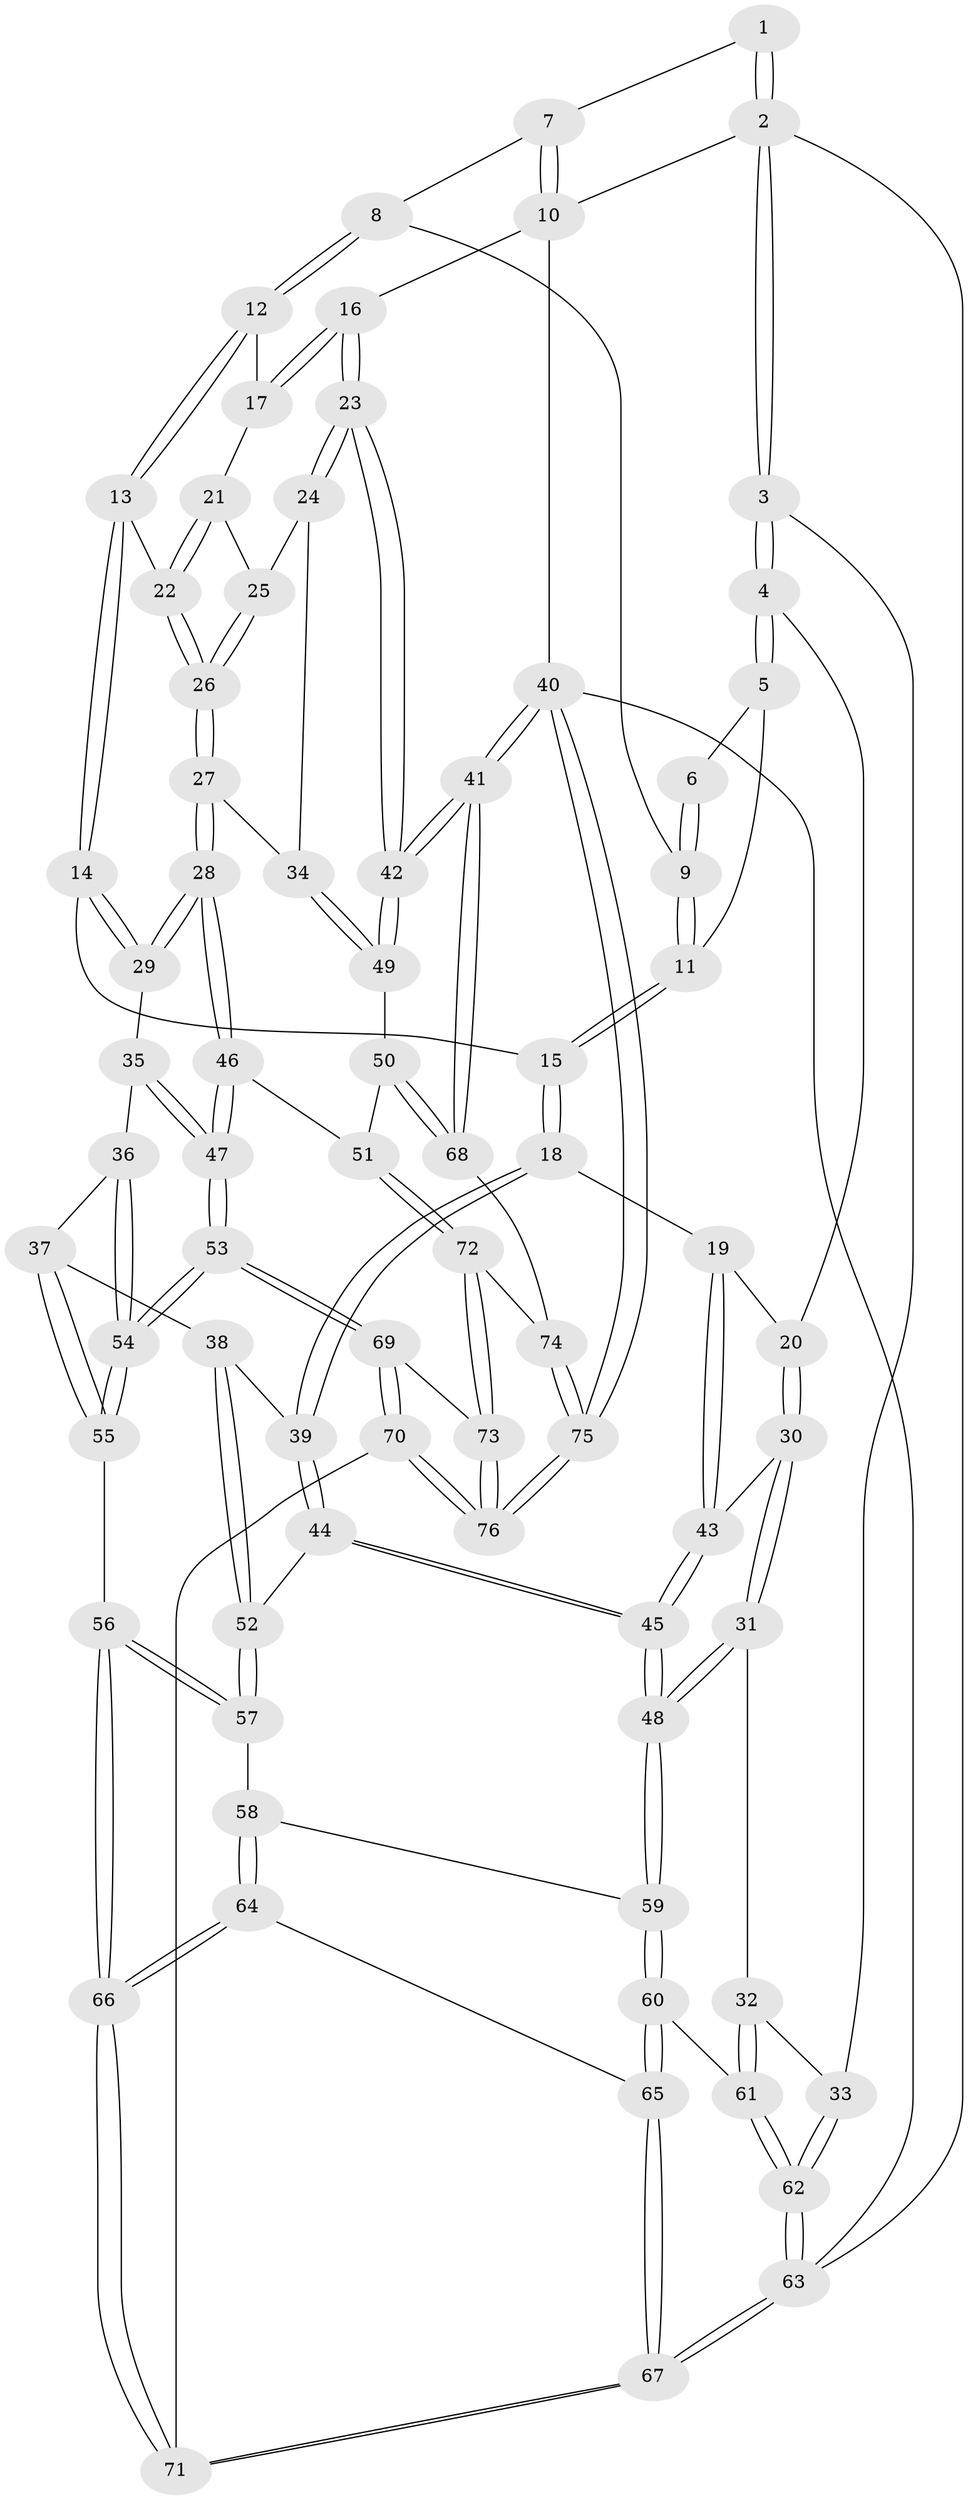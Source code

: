 // coarse degree distribution, {4: 0.37777777777777777, 6: 0.13333333333333333, 3: 0.1111111111111111, 5: 0.35555555555555557, 7: 0.022222222222222223}
// Generated by graph-tools (version 1.1) at 2025/24/03/03/25 07:24:37]
// undirected, 76 vertices, 187 edges
graph export_dot {
graph [start="1"]
  node [color=gray90,style=filled];
  1 [pos="+0.4614191039233186+0"];
  2 [pos="+0+0"];
  3 [pos="+0+0"];
  4 [pos="+0.09105176897863901+0.2000816513292794"];
  5 [pos="+0.34937401141890817+0.09318417000630559"];
  6 [pos="+0.45996802280167987+0"];
  7 [pos="+0.8331601782588363+0"];
  8 [pos="+0.6222351159940622+0.13247610060581055"];
  9 [pos="+0.5260170097605464+0.0795163761722291"];
  10 [pos="+1+0"];
  11 [pos="+0.44759663370026326+0.19678071377108727"];
  12 [pos="+0.6611471280676817+0.22308884270532495"];
  13 [pos="+0.5826672163233907+0.35079664910414043"];
  14 [pos="+0.5518319988893393+0.36406750471610144"];
  15 [pos="+0.4419123888981385+0.39098038868515583"];
  16 [pos="+1+0"];
  17 [pos="+0.8999227329320066+0.1820218660618814"];
  18 [pos="+0.43095682888163966+0.3986426344110641"];
  19 [pos="+0.4301248426906541+0.39873890717082766"];
  20 [pos="+0.1992856076506198+0.32683377193623714"];
  21 [pos="+0.8508068737859306+0.3455964514109667"];
  22 [pos="+0.7558409767758045+0.4324126753003214"];
  23 [pos="+1+0.41243586099593377"];
  24 [pos="+1+0.45993874761471953"];
  25 [pos="+0.9210162892021905+0.4262175028760443"];
  26 [pos="+0.8003497031342833+0.566820089599039"];
  27 [pos="+0.8010671484251745+0.5739392282069241"];
  28 [pos="+0.7736793543339588+0.5926161648958751"];
  29 [pos="+0.6958856122278531+0.6086387242216038"];
  30 [pos="+0.11209630971411227+0.5787533294092572"];
  31 [pos="+0.09260407976441382+0.6013186099388981"];
  32 [pos="+0.05285487579557405+0.6338715216770826"];
  33 [pos="+0+0.6355820876046181"];
  34 [pos="+0.8588003179109365+0.5975945795205699"];
  35 [pos="+0.6794820236900415+0.6175042056541803"];
  36 [pos="+0.5791787988160509+0.6358016320234446"];
  37 [pos="+0.5626537993996016+0.632478412063577"];
  38 [pos="+0.5371014873821911+0.6188484440301142"];
  39 [pos="+0.5322783340233017+0.6138262764706779"];
  40 [pos="+1+1"];
  41 [pos="+1+0.8457883779262367"];
  42 [pos="+1+0.776149868432752"];
  43 [pos="+0.3234453818464066+0.6094468399694964"];
  44 [pos="+0.37200816973867384+0.6955847360180586"];
  45 [pos="+0.3324855315854176+0.6960676186854474"];
  46 [pos="+0.7576332443683867+0.829962888222025"];
  47 [pos="+0.6852844859141348+0.8427633730076411"];
  48 [pos="+0.31623608304053413+0.7234435683972328"];
  49 [pos="+0.9720790759019434+0.7379146444532634"];
  50 [pos="+0.8685914312272556+0.8149075926920711"];
  51 [pos="+0.7938706203665649+0.8393850816201959"];
  52 [pos="+0.46609676028628694+0.7432218286206239"];
  53 [pos="+0.6737149113281458+0.8478623232311298"];
  54 [pos="+0.6552743731064546+0.8413002253979813"];
  55 [pos="+0.5283569460913948+0.8381138312021371"];
  56 [pos="+0.5278254541591251+0.838264346846696"];
  57 [pos="+0.4827005482767797+0.7999565389313099"];
  58 [pos="+0.34462241784975955+0.801247904095113"];
  59 [pos="+0.3152637793639955+0.7266085602584738"];
  60 [pos="+0.15108220466061378+0.7922531831448006"];
  61 [pos="+0.14112810459913017+0.7871471657014621"];
  62 [pos="+0+1"];
  63 [pos="+0+1"];
  64 [pos="+0.334097034932297+0.8852188198560141"];
  65 [pos="+0.21827289511609974+0.9297739371781085"];
  66 [pos="+0.448302657792639+0.9654965692588223"];
  67 [pos="+0.014394425720479408+1"];
  68 [pos="+0.925463235296743+0.9303134536775798"];
  69 [pos="+0.673400365373716+0.8510054248276705"];
  70 [pos="+0.5167586443434626+1"];
  71 [pos="+0.5007601668562933+1"];
  72 [pos="+0.8288664670487714+0.9736634396015058"];
  73 [pos="+0.8100865319210626+1"];
  74 [pos="+0.9250045679224164+0.9313276804708858"];
  75 [pos="+1+1"];
  76 [pos="+0.8197934833456467+1"];
  1 -- 2;
  1 -- 2;
  1 -- 7;
  2 -- 3;
  2 -- 3;
  2 -- 10;
  2 -- 63;
  3 -- 4;
  3 -- 4;
  3 -- 33;
  4 -- 5;
  4 -- 5;
  4 -- 20;
  5 -- 6;
  5 -- 11;
  6 -- 9;
  6 -- 9;
  7 -- 8;
  7 -- 10;
  7 -- 10;
  8 -- 9;
  8 -- 12;
  8 -- 12;
  9 -- 11;
  9 -- 11;
  10 -- 16;
  10 -- 40;
  11 -- 15;
  11 -- 15;
  12 -- 13;
  12 -- 13;
  12 -- 17;
  13 -- 14;
  13 -- 14;
  13 -- 22;
  14 -- 15;
  14 -- 29;
  14 -- 29;
  15 -- 18;
  15 -- 18;
  16 -- 17;
  16 -- 17;
  16 -- 23;
  16 -- 23;
  17 -- 21;
  18 -- 19;
  18 -- 39;
  18 -- 39;
  19 -- 20;
  19 -- 43;
  19 -- 43;
  20 -- 30;
  20 -- 30;
  21 -- 22;
  21 -- 22;
  21 -- 25;
  22 -- 26;
  22 -- 26;
  23 -- 24;
  23 -- 24;
  23 -- 42;
  23 -- 42;
  24 -- 25;
  24 -- 34;
  25 -- 26;
  25 -- 26;
  26 -- 27;
  26 -- 27;
  27 -- 28;
  27 -- 28;
  27 -- 34;
  28 -- 29;
  28 -- 29;
  28 -- 46;
  28 -- 46;
  29 -- 35;
  30 -- 31;
  30 -- 31;
  30 -- 43;
  31 -- 32;
  31 -- 48;
  31 -- 48;
  32 -- 33;
  32 -- 61;
  32 -- 61;
  33 -- 62;
  33 -- 62;
  34 -- 49;
  34 -- 49;
  35 -- 36;
  35 -- 47;
  35 -- 47;
  36 -- 37;
  36 -- 54;
  36 -- 54;
  37 -- 38;
  37 -- 55;
  37 -- 55;
  38 -- 39;
  38 -- 52;
  38 -- 52;
  39 -- 44;
  39 -- 44;
  40 -- 41;
  40 -- 41;
  40 -- 75;
  40 -- 75;
  40 -- 63;
  41 -- 42;
  41 -- 42;
  41 -- 68;
  41 -- 68;
  42 -- 49;
  42 -- 49;
  43 -- 45;
  43 -- 45;
  44 -- 45;
  44 -- 45;
  44 -- 52;
  45 -- 48;
  45 -- 48;
  46 -- 47;
  46 -- 47;
  46 -- 51;
  47 -- 53;
  47 -- 53;
  48 -- 59;
  48 -- 59;
  49 -- 50;
  50 -- 51;
  50 -- 68;
  50 -- 68;
  51 -- 72;
  51 -- 72;
  52 -- 57;
  52 -- 57;
  53 -- 54;
  53 -- 54;
  53 -- 69;
  53 -- 69;
  54 -- 55;
  54 -- 55;
  55 -- 56;
  56 -- 57;
  56 -- 57;
  56 -- 66;
  56 -- 66;
  57 -- 58;
  58 -- 59;
  58 -- 64;
  58 -- 64;
  59 -- 60;
  59 -- 60;
  60 -- 61;
  60 -- 65;
  60 -- 65;
  61 -- 62;
  61 -- 62;
  62 -- 63;
  62 -- 63;
  63 -- 67;
  63 -- 67;
  64 -- 65;
  64 -- 66;
  64 -- 66;
  65 -- 67;
  65 -- 67;
  66 -- 71;
  66 -- 71;
  67 -- 71;
  67 -- 71;
  68 -- 74;
  69 -- 70;
  69 -- 70;
  69 -- 73;
  70 -- 71;
  70 -- 76;
  70 -- 76;
  72 -- 73;
  72 -- 73;
  72 -- 74;
  73 -- 76;
  73 -- 76;
  74 -- 75;
  74 -- 75;
  75 -- 76;
  75 -- 76;
}
